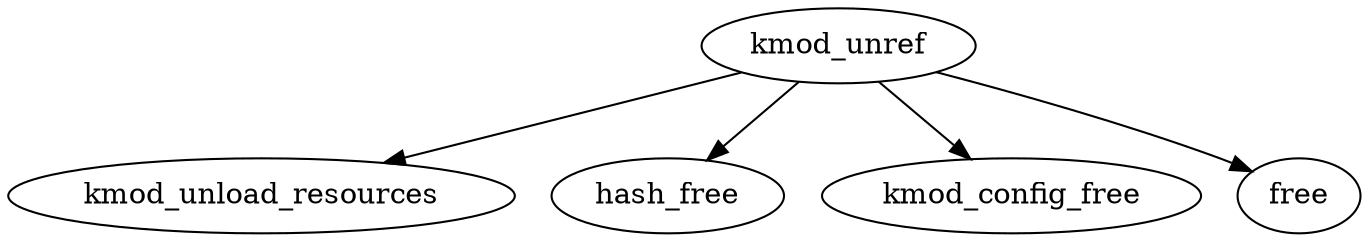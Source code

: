 digraph G {

	kmod_unref -> kmod_unload_resources;
	kmod_unref -> hash_free;
	kmod_unref -> kmod_config_free;
	kmod_unref -> free;

}
